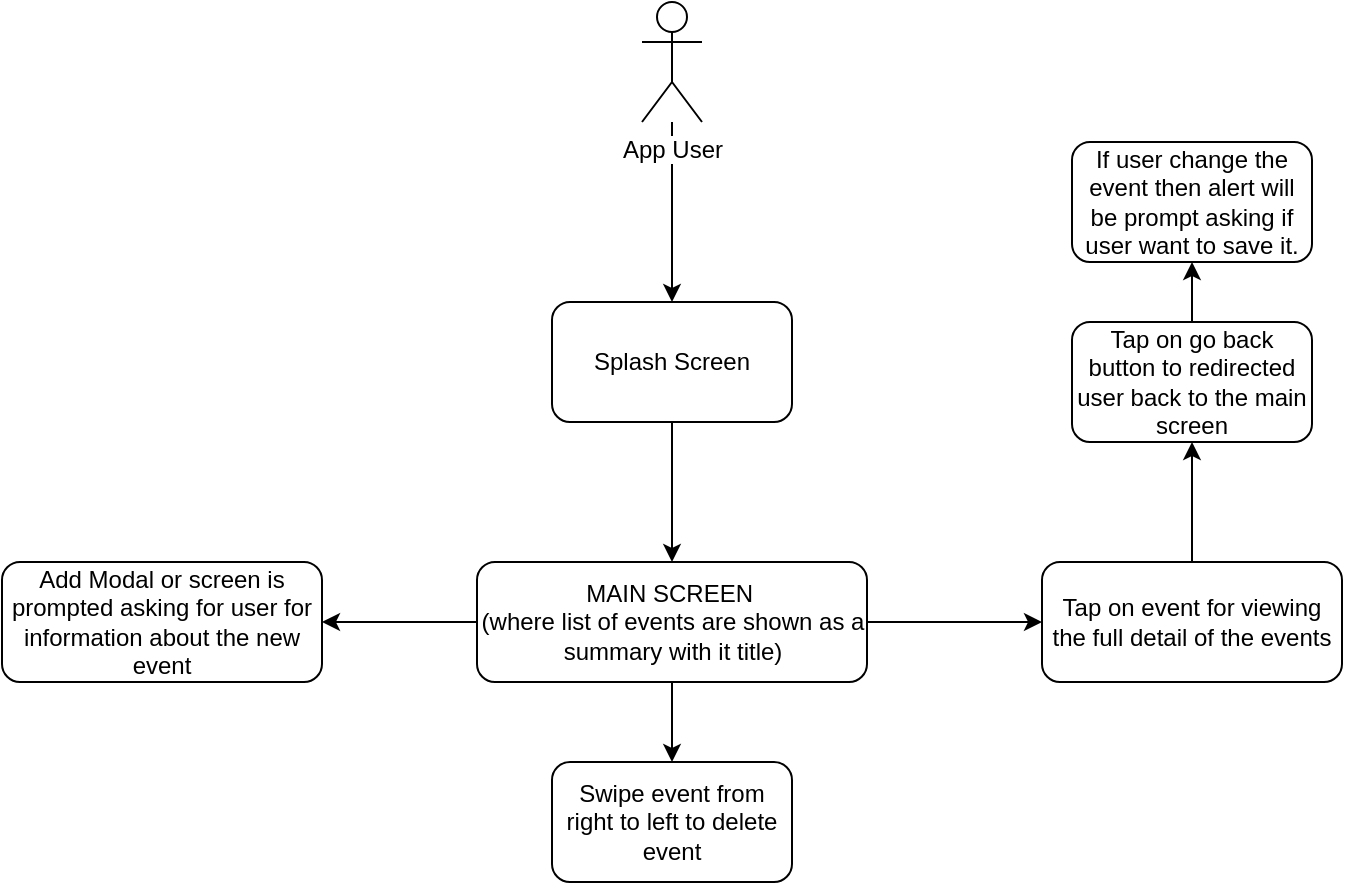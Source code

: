 <mxfile version="12.8.1" type="google"><diagram id="g3jQpV421Z17AN85Z4X4" name="Page-1"><mxGraphModel dx="460" dy="762" grid="1" gridSize="10" guides="1" tooltips="1" connect="1" arrows="1" fold="1" page="1" pageScale="1" pageWidth="827" pageHeight="1169" math="0" shadow="0"><root><mxCell id="0"/><mxCell id="1" parent="0"/><mxCell id="yfiup8Ug94uWNa2wwVGb-3" style="edgeStyle=orthogonalEdgeStyle;rounded=0;orthogonalLoop=1;jettySize=auto;html=1;entryX=0.5;entryY=0;entryDx=0;entryDy=0;" edge="1" parent="1" source="yfiup8Ug94uWNa2wwVGb-1" target="yfiup8Ug94uWNa2wwVGb-2"><mxGeometry relative="1" as="geometry"/></mxCell><mxCell id="yfiup8Ug94uWNa2wwVGb-1" value="App User&lt;br&gt;" style="shape=umlActor;verticalLabelPosition=bottom;labelBackgroundColor=#ffffff;verticalAlign=top;html=1;outlineConnect=0;" vertex="1" parent="1"><mxGeometry x="380" y="110" width="30" height="60" as="geometry"/></mxCell><mxCell id="yfiup8Ug94uWNa2wwVGb-5" style="edgeStyle=orthogonalEdgeStyle;rounded=0;orthogonalLoop=1;jettySize=auto;html=1;" edge="1" parent="1" source="yfiup8Ug94uWNa2wwVGb-2" target="yfiup8Ug94uWNa2wwVGb-4"><mxGeometry relative="1" as="geometry"/></mxCell><mxCell id="yfiup8Ug94uWNa2wwVGb-2" value="Splash Screen" style="rounded=1;whiteSpace=wrap;html=1;" vertex="1" parent="1"><mxGeometry x="335" y="260" width="120" height="60" as="geometry"/></mxCell><mxCell id="yfiup8Ug94uWNa2wwVGb-7" style="edgeStyle=orthogonalEdgeStyle;rounded=0;orthogonalLoop=1;jettySize=auto;html=1;entryX=1;entryY=0.5;entryDx=0;entryDy=0;" edge="1" parent="1" source="yfiup8Ug94uWNa2wwVGb-4" target="yfiup8Ug94uWNa2wwVGb-6"><mxGeometry relative="1" as="geometry"/></mxCell><mxCell id="yfiup8Ug94uWNa2wwVGb-8" style="edgeStyle=orthogonalEdgeStyle;rounded=0;orthogonalLoop=1;jettySize=auto;html=1;" edge="1" parent="1" source="yfiup8Ug94uWNa2wwVGb-4" target="yfiup8Ug94uWNa2wwVGb-9"><mxGeometry relative="1" as="geometry"><mxPoint x="395" y="520" as="targetPoint"/></mxGeometry></mxCell><mxCell id="yfiup8Ug94uWNa2wwVGb-11" style="edgeStyle=orthogonalEdgeStyle;rounded=0;orthogonalLoop=1;jettySize=auto;html=1;entryX=0;entryY=0.5;entryDx=0;entryDy=0;" edge="1" parent="1" source="yfiup8Ug94uWNa2wwVGb-4" target="yfiup8Ug94uWNa2wwVGb-10"><mxGeometry relative="1" as="geometry"/></mxCell><mxCell id="yfiup8Ug94uWNa2wwVGb-4" value="MAIN SCREEN&amp;nbsp;&lt;br&gt;(where list of events are shown as a summary with it title)" style="rounded=1;whiteSpace=wrap;html=1;" vertex="1" parent="1"><mxGeometry x="297.5" y="390" width="195" height="60" as="geometry"/></mxCell><mxCell id="yfiup8Ug94uWNa2wwVGb-6" value="Add Modal or screen is prompted asking for user for information about the new event" style="rounded=1;whiteSpace=wrap;html=1;" vertex="1" parent="1"><mxGeometry x="60" y="390" width="160" height="60" as="geometry"/></mxCell><mxCell id="yfiup8Ug94uWNa2wwVGb-9" value="Swipe event from right to left to delete event" style="rounded=1;whiteSpace=wrap;html=1;" vertex="1" parent="1"><mxGeometry x="335" y="490" width="120" height="60" as="geometry"/></mxCell><mxCell id="yfiup8Ug94uWNa2wwVGb-12" style="edgeStyle=orthogonalEdgeStyle;rounded=0;orthogonalLoop=1;jettySize=auto;html=1;" edge="1" parent="1" source="yfiup8Ug94uWNa2wwVGb-10" target="yfiup8Ug94uWNa2wwVGb-13"><mxGeometry relative="1" as="geometry"><mxPoint x="655" y="330" as="targetPoint"/></mxGeometry></mxCell><mxCell id="yfiup8Ug94uWNa2wwVGb-10" value="Tap on event for viewing the full detail of the events" style="rounded=1;whiteSpace=wrap;html=1;" vertex="1" parent="1"><mxGeometry x="580" y="390" width="150" height="60" as="geometry"/></mxCell><mxCell id="yfiup8Ug94uWNa2wwVGb-14" style="edgeStyle=orthogonalEdgeStyle;rounded=0;orthogonalLoop=1;jettySize=auto;html=1;" edge="1" parent="1" source="yfiup8Ug94uWNa2wwVGb-13" target="yfiup8Ug94uWNa2wwVGb-15"><mxGeometry relative="1" as="geometry"><mxPoint x="655" y="210" as="targetPoint"/></mxGeometry></mxCell><mxCell id="yfiup8Ug94uWNa2wwVGb-13" value="Tap on go back button to redirected user back to the main screen" style="rounded=1;whiteSpace=wrap;html=1;" vertex="1" parent="1"><mxGeometry x="595" y="270" width="120" height="60" as="geometry"/></mxCell><mxCell id="yfiup8Ug94uWNa2wwVGb-15" value="If user change the event then alert will be prompt asking if user want to save it." style="rounded=1;whiteSpace=wrap;html=1;" vertex="1" parent="1"><mxGeometry x="595" y="180" width="120" height="60" as="geometry"/></mxCell></root></mxGraphModel></diagram></mxfile>